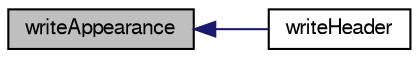 digraph "writeAppearance"
{
  bgcolor="transparent";
  edge [fontname="FreeSans",fontsize="10",labelfontname="FreeSans",labelfontsize="10"];
  node [fontname="FreeSans",fontsize="10",shape=record];
  rankdir="LR";
  Node6 [label="writeAppearance",height=0.2,width=0.4,color="black", fillcolor="grey75", style="filled", fontcolor="black"];
  Node6 -> Node7 [dir="back",color="midnightblue",fontsize="10",style="solid",fontname="FreeSans"];
  Node7 [label="writeHeader",height=0.2,width=0.4,color="black",URL="$a29678.html#a86912ee63afb0c37cfa52f6652bd1158",tooltip="Write file header. "];
}
